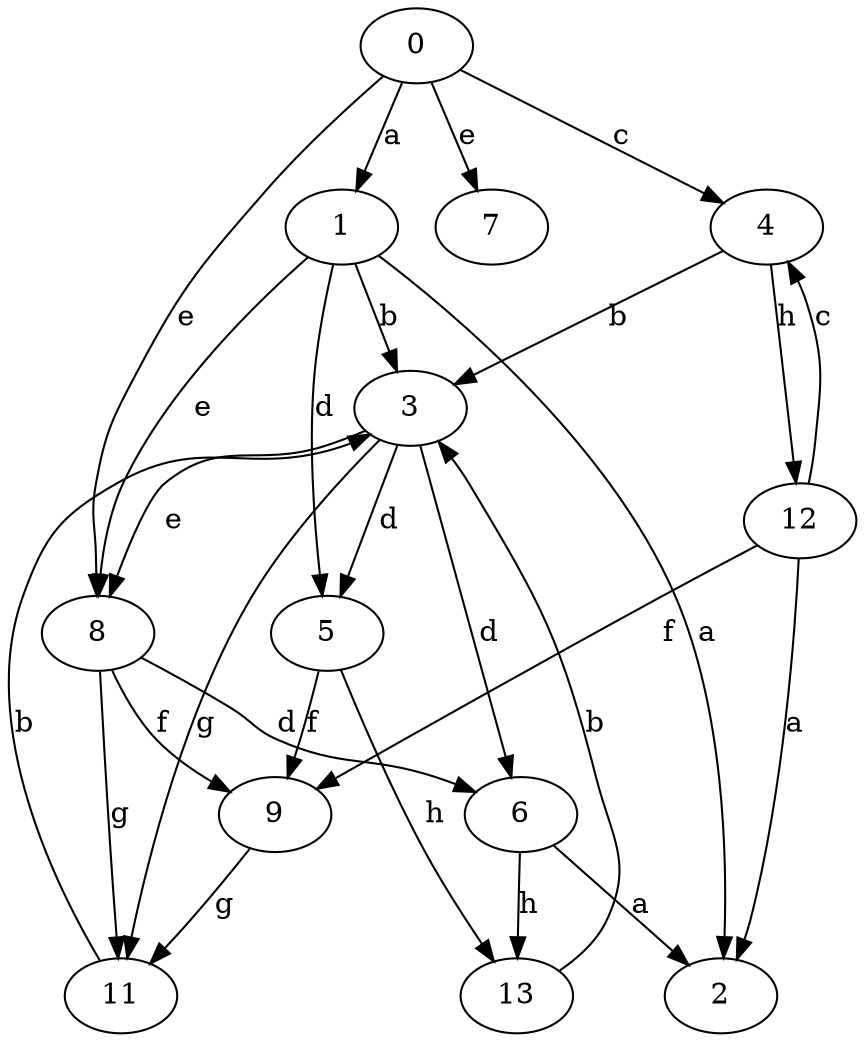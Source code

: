strict digraph  {
1;
2;
3;
4;
5;
6;
7;
8;
0;
9;
11;
12;
13;
1 -> 2  [label=a];
1 -> 3  [label=b];
1 -> 5  [label=d];
1 -> 8  [label=e];
3 -> 5  [label=d];
3 -> 6  [label=d];
3 -> 8  [label=e];
3 -> 11  [label=g];
4 -> 3  [label=b];
4 -> 12  [label=h];
5 -> 9  [label=f];
5 -> 13  [label=h];
6 -> 2  [label=a];
6 -> 13  [label=h];
8 -> 6  [label=d];
8 -> 9  [label=f];
8 -> 11  [label=g];
0 -> 1  [label=a];
0 -> 4  [label=c];
0 -> 7  [label=e];
0 -> 8  [label=e];
9 -> 11  [label=g];
11 -> 3  [label=b];
12 -> 2  [label=a];
12 -> 4  [label=c];
12 -> 9  [label=f];
13 -> 3  [label=b];
}
